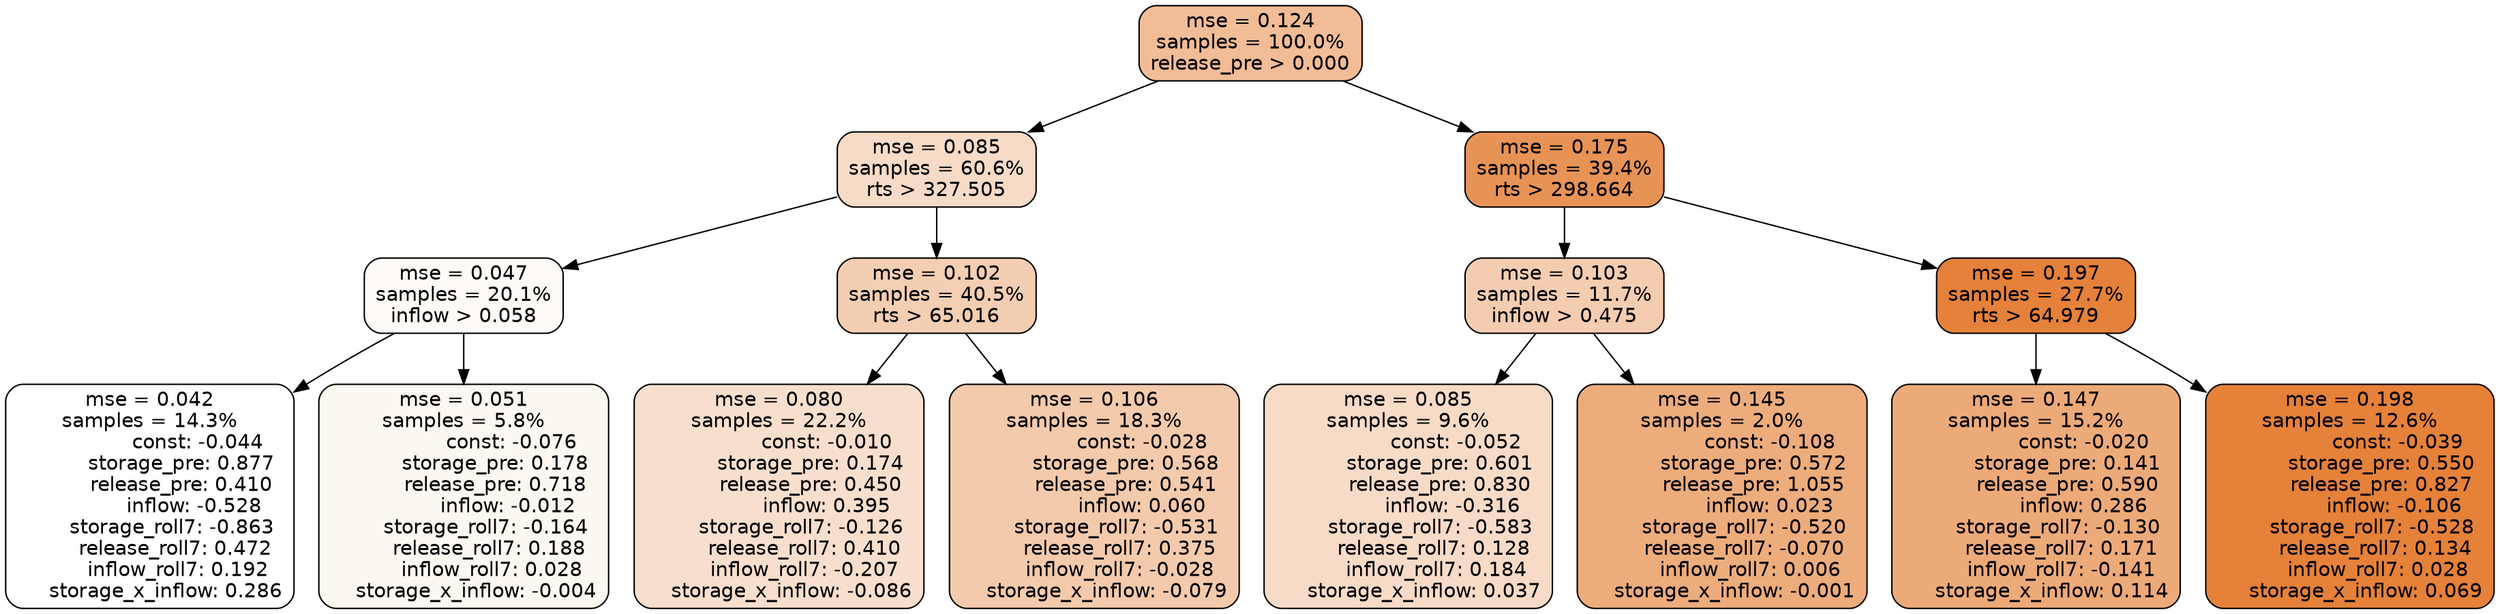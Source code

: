 digraph tree {
node [shape=rectangle, style="filled, rounded", color="black", fontname=helvetica] ;
edge [fontname=helvetica] ;
	"0" [label="mse = 0.124
samples = 100.0%
release_pre > 0.000", fillcolor="#f1bc96"]
	"1" [label="mse = 0.085
samples = 60.6%
rts > 327.505", fillcolor="#f7dbc7"]
	"8" [label="mse = 0.175
samples = 39.4%
rts > 298.664", fillcolor="#e89356"]
	"5" [label="mse = 0.047
samples = 20.1%
inflow > 0.058", fillcolor="#fefaf7"]
	"2" [label="mse = 0.102
samples = 40.5%
rts > 65.016", fillcolor="#f4ceb2"]
	"12" [label="mse = 0.103
samples = 11.7%
inflow > 0.475", fillcolor="#f4cdb1"]
	"9" [label="mse = 0.197
samples = 27.7%
rts > 64.979", fillcolor="#e5813a"]
	"6" [label="mse = 0.042
samples = 14.3%
               const: -0.044
          storage_pre: 0.877
          release_pre: 0.410
              inflow: -0.528
       storage_roll7: -0.863
        release_roll7: 0.472
         inflow_roll7: 0.192
     storage_x_inflow: 0.286", fillcolor="#ffffff"]
	"7" [label="mse = 0.051
samples = 5.8%
               const: -0.076
          storage_pre: 0.178
          release_pre: 0.718
              inflow: -0.012
       storage_roll7: -0.164
        release_roll7: 0.188
         inflow_roll7: 0.028
    storage_x_inflow: -0.004", fillcolor="#fdf7f2"]
	"3" [label="mse = 0.080
samples = 22.2%
               const: -0.010
          storage_pre: 0.174
          release_pre: 0.450
               inflow: 0.395
       storage_roll7: -0.126
        release_roll7: 0.410
        inflow_roll7: -0.207
    storage_x_inflow: -0.086", fillcolor="#f8dfcd"]
	"4" [label="mse = 0.106
samples = 18.3%
               const: -0.028
          storage_pre: 0.568
          release_pre: 0.541
               inflow: 0.060
       storage_roll7: -0.531
        release_roll7: 0.375
        inflow_roll7: -0.028
    storage_x_inflow: -0.079", fillcolor="#f4caac"]
	"13" [label="mse = 0.085
samples = 9.6%
               const: -0.052
          storage_pre: 0.601
          release_pre: 0.830
              inflow: -0.316
       storage_roll7: -0.583
        release_roll7: 0.128
         inflow_roll7: 0.184
     storage_x_inflow: 0.037", fillcolor="#f7dbc7"]
	"14" [label="mse = 0.145
samples = 2.0%
               const: -0.108
          storage_pre: 0.572
          release_pre: 1.055
               inflow: 0.023
       storage_roll7: -0.520
       release_roll7: -0.070
         inflow_roll7: 0.006
    storage_x_inflow: -0.001", fillcolor="#edac7c"]
	"10" [label="mse = 0.147
samples = 15.2%
               const: -0.020
          storage_pre: 0.141
          release_pre: 0.590
               inflow: 0.286
       storage_roll7: -0.130
        release_roll7: 0.171
        inflow_roll7: -0.141
     storage_x_inflow: 0.114", fillcolor="#edaa79"]
	"11" [label="mse = 0.198
samples = 12.6%
               const: -0.039
          storage_pre: 0.550
          release_pre: 0.827
              inflow: -0.106
       storage_roll7: -0.528
        release_roll7: 0.134
         inflow_roll7: 0.028
     storage_x_inflow: 0.069", fillcolor="#e58139"]

	"0" -> "1"
	"0" -> "8"
	"1" -> "2"
	"1" -> "5"
	"8" -> "9"
	"8" -> "12"
	"5" -> "6"
	"5" -> "7"
	"2" -> "3"
	"2" -> "4"
	"12" -> "13"
	"12" -> "14"
	"9" -> "10"
	"9" -> "11"
}